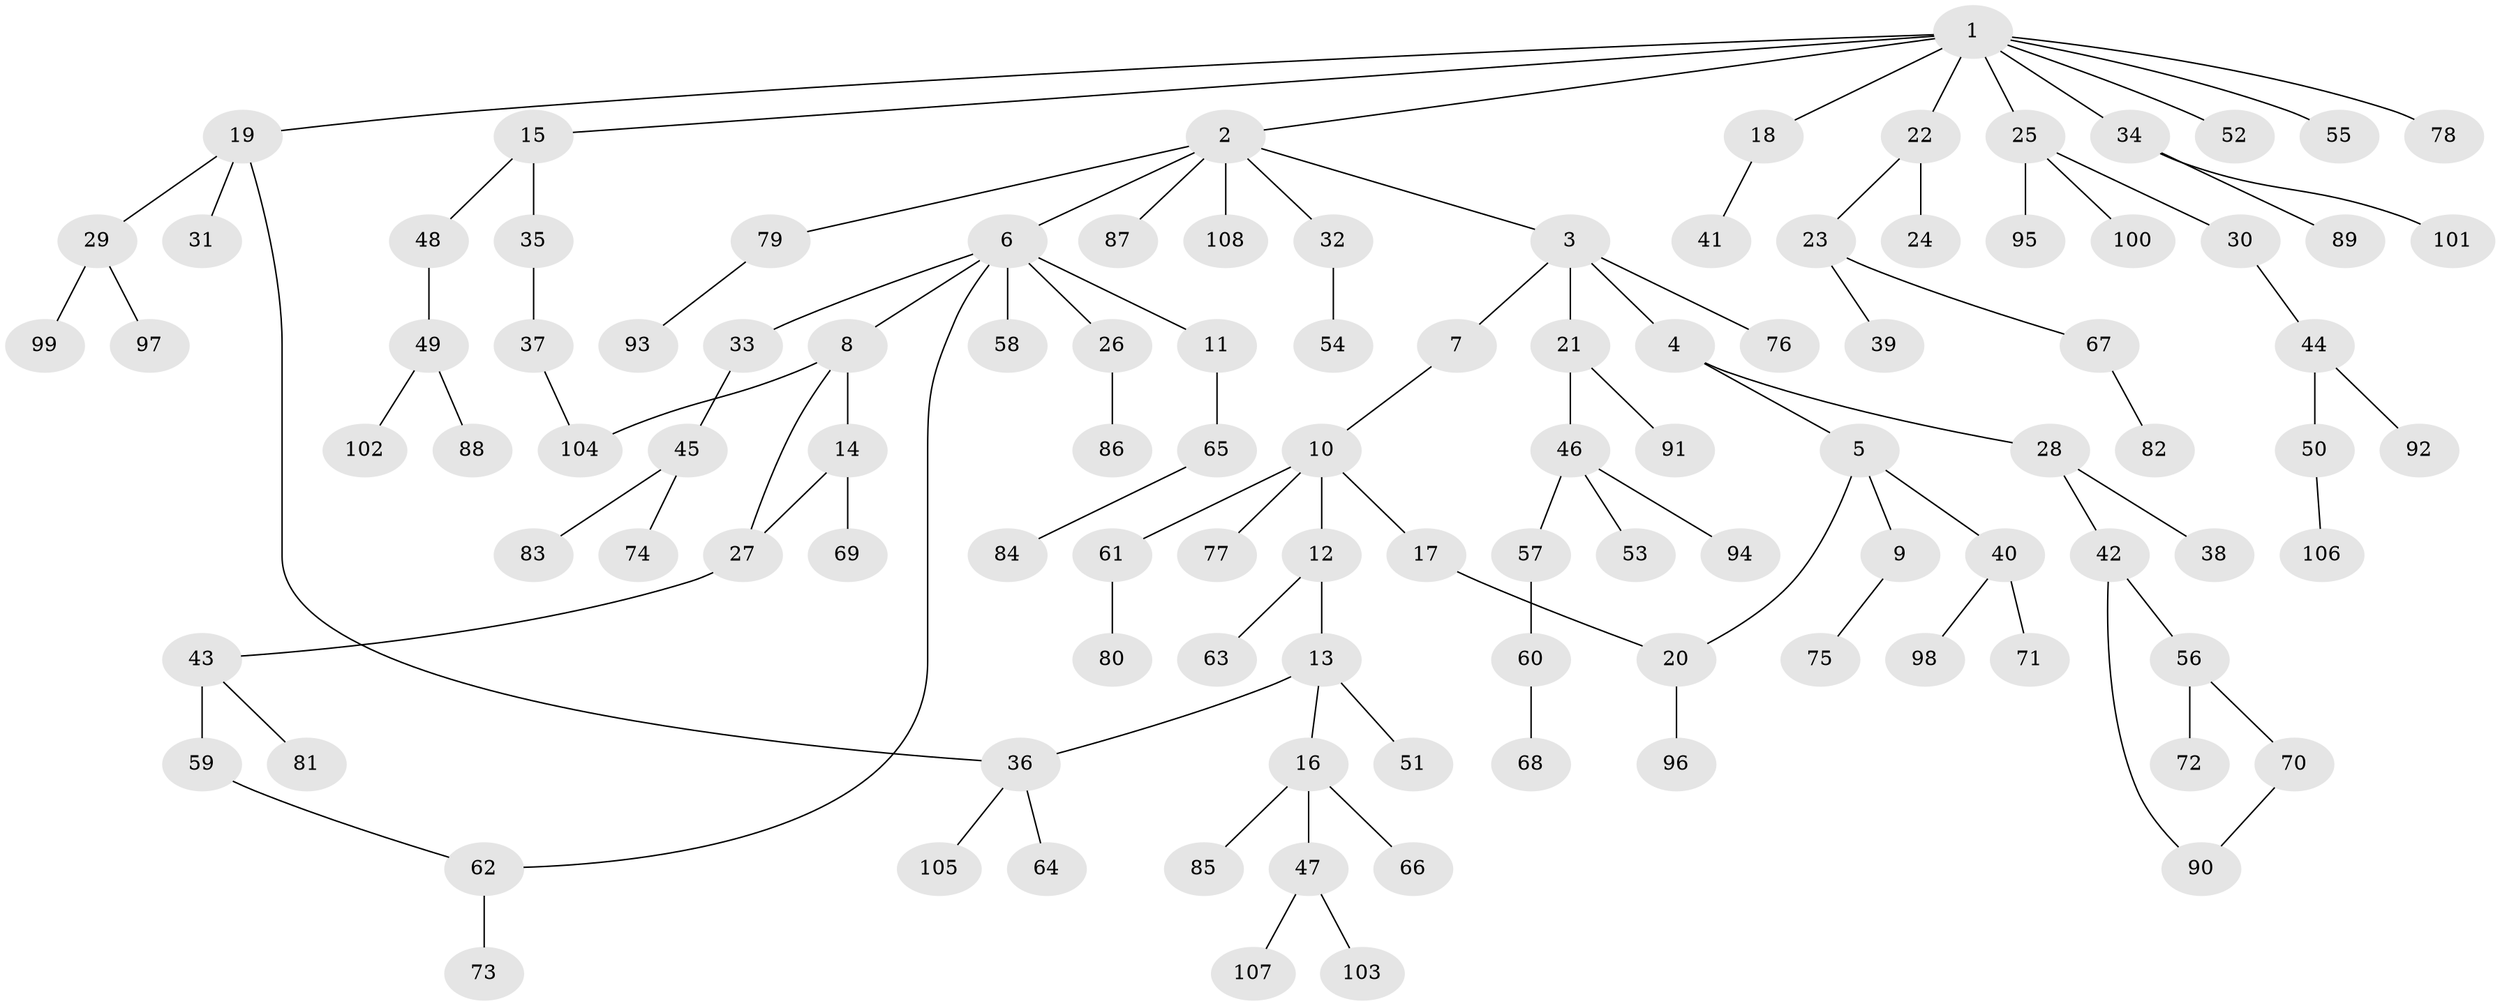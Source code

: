 // Generated by graph-tools (version 1.1) at 2025/34/03/09/25 02:34:02]
// undirected, 108 vertices, 113 edges
graph export_dot {
graph [start="1"]
  node [color=gray90,style=filled];
  1;
  2;
  3;
  4;
  5;
  6;
  7;
  8;
  9;
  10;
  11;
  12;
  13;
  14;
  15;
  16;
  17;
  18;
  19;
  20;
  21;
  22;
  23;
  24;
  25;
  26;
  27;
  28;
  29;
  30;
  31;
  32;
  33;
  34;
  35;
  36;
  37;
  38;
  39;
  40;
  41;
  42;
  43;
  44;
  45;
  46;
  47;
  48;
  49;
  50;
  51;
  52;
  53;
  54;
  55;
  56;
  57;
  58;
  59;
  60;
  61;
  62;
  63;
  64;
  65;
  66;
  67;
  68;
  69;
  70;
  71;
  72;
  73;
  74;
  75;
  76;
  77;
  78;
  79;
  80;
  81;
  82;
  83;
  84;
  85;
  86;
  87;
  88;
  89;
  90;
  91;
  92;
  93;
  94;
  95;
  96;
  97;
  98;
  99;
  100;
  101;
  102;
  103;
  104;
  105;
  106;
  107;
  108;
  1 -- 2;
  1 -- 15;
  1 -- 18;
  1 -- 19;
  1 -- 22;
  1 -- 25;
  1 -- 34;
  1 -- 52;
  1 -- 55;
  1 -- 78;
  2 -- 3;
  2 -- 6;
  2 -- 32;
  2 -- 79;
  2 -- 87;
  2 -- 108;
  3 -- 4;
  3 -- 7;
  3 -- 21;
  3 -- 76;
  4 -- 5;
  4 -- 28;
  5 -- 9;
  5 -- 40;
  5 -- 20;
  6 -- 8;
  6 -- 11;
  6 -- 26;
  6 -- 33;
  6 -- 58;
  6 -- 62;
  7 -- 10;
  8 -- 14;
  8 -- 104;
  8 -- 27;
  9 -- 75;
  10 -- 12;
  10 -- 17;
  10 -- 61;
  10 -- 77;
  11 -- 65;
  12 -- 13;
  12 -- 63;
  13 -- 16;
  13 -- 36;
  13 -- 51;
  14 -- 27;
  14 -- 69;
  15 -- 35;
  15 -- 48;
  16 -- 47;
  16 -- 66;
  16 -- 85;
  17 -- 20;
  18 -- 41;
  19 -- 29;
  19 -- 31;
  19 -- 36;
  20 -- 96;
  21 -- 46;
  21 -- 91;
  22 -- 23;
  22 -- 24;
  23 -- 39;
  23 -- 67;
  25 -- 30;
  25 -- 95;
  25 -- 100;
  26 -- 86;
  27 -- 43;
  28 -- 38;
  28 -- 42;
  29 -- 97;
  29 -- 99;
  30 -- 44;
  32 -- 54;
  33 -- 45;
  34 -- 89;
  34 -- 101;
  35 -- 37;
  36 -- 64;
  36 -- 105;
  37 -- 104;
  40 -- 71;
  40 -- 98;
  42 -- 56;
  42 -- 90;
  43 -- 59;
  43 -- 81;
  44 -- 50;
  44 -- 92;
  45 -- 74;
  45 -- 83;
  46 -- 53;
  46 -- 57;
  46 -- 94;
  47 -- 103;
  47 -- 107;
  48 -- 49;
  49 -- 88;
  49 -- 102;
  50 -- 106;
  56 -- 70;
  56 -- 72;
  57 -- 60;
  59 -- 62;
  60 -- 68;
  61 -- 80;
  62 -- 73;
  65 -- 84;
  67 -- 82;
  70 -- 90;
  79 -- 93;
}
